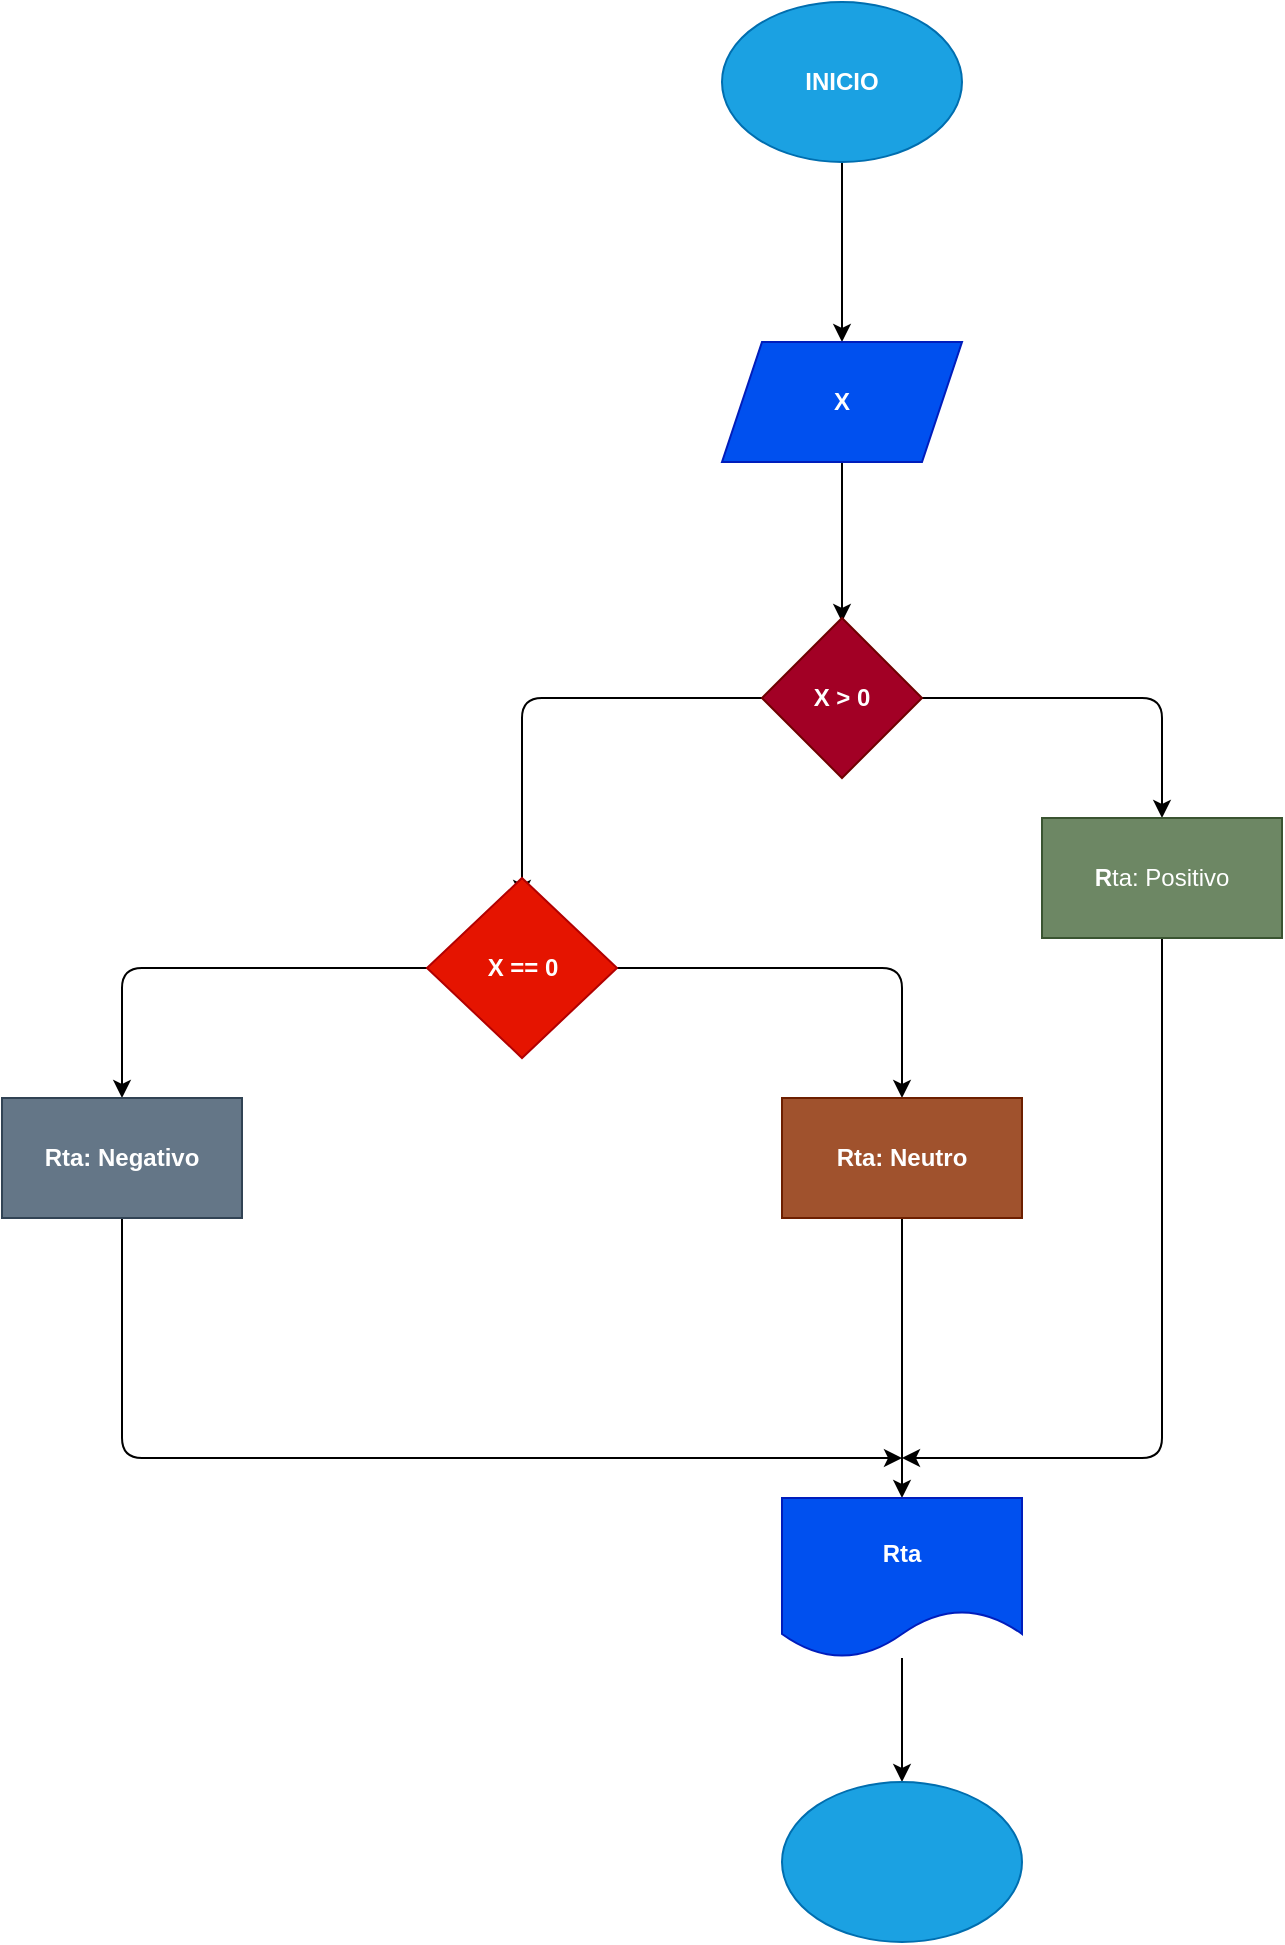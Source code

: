 <mxfile>
    <diagram id="oPVyj46FQh9bOHaPyM8k" name="Página-1">
        <mxGraphModel dx="1438" dy="437" grid="1" gridSize="10" guides="1" tooltips="1" connect="1" arrows="1" fold="1" page="1" pageScale="1" pageWidth="827" pageHeight="1169" math="0" shadow="0">
            <root>
                <mxCell id="0"/>
                <mxCell id="1" parent="0"/>
                <mxCell id="4" value="" style="edgeStyle=none;html=1;" parent="1" source="2" target="3" edge="1">
                    <mxGeometry relative="1" as="geometry"/>
                </mxCell>
                <mxCell id="2" value="&lt;b&gt;INICIO&lt;/b&gt;" style="ellipse;whiteSpace=wrap;html=1;fillColor=#1ba1e2;fontColor=#ffffff;strokeColor=#006EAF;" parent="1" vertex="1">
                    <mxGeometry x="140" y="100" width="120" height="80" as="geometry"/>
                </mxCell>
                <mxCell id="6" value="" style="edgeStyle=none;html=1;" parent="1" source="3" edge="1">
                    <mxGeometry relative="1" as="geometry">
                        <mxPoint x="200" y="410" as="targetPoint"/>
                    </mxGeometry>
                </mxCell>
                <mxCell id="3" value="&lt;b&gt;X&lt;/b&gt;" style="shape=parallelogram;perimeter=parallelogramPerimeter;whiteSpace=wrap;html=1;fixedSize=1;fillColor=#0050ef;fontColor=#ffffff;strokeColor=#001DBC;" parent="1" vertex="1">
                    <mxGeometry x="140" y="270" width="120" height="60" as="geometry"/>
                </mxCell>
                <mxCell id="10" value="" style="edgeStyle=none;html=1;" parent="1" source="7" target="9" edge="1">
                    <mxGeometry relative="1" as="geometry">
                        <Array as="points">
                            <mxPoint x="40" y="448"/>
                        </Array>
                    </mxGeometry>
                </mxCell>
                <mxCell id="13" style="edgeStyle=none;html=1;exitX=1;exitY=0.5;exitDx=0;exitDy=0;" parent="1" source="7" edge="1">
                    <mxGeometry relative="1" as="geometry">
                        <mxPoint x="360" y="508" as="targetPoint"/>
                        <Array as="points">
                            <mxPoint x="360" y="448"/>
                        </Array>
                    </mxGeometry>
                </mxCell>
                <mxCell id="7" value="&lt;b&gt;X &amp;gt; 0&lt;/b&gt;" style="rhombus;whiteSpace=wrap;html=1;fillColor=#a20025;fontColor=#ffffff;strokeColor=#6F0000;" parent="1" vertex="1">
                    <mxGeometry x="160" y="408" width="80" height="80" as="geometry"/>
                </mxCell>
                <mxCell id="9" value="" style="shape=waypoint;sketch=0;size=6;pointerEvents=1;points=[];fillColor=default;resizable=0;rotatable=0;perimeter=centerPerimeter;snapToPoint=1;" parent="1" vertex="1">
                    <mxGeometry x="30" y="538" width="20" height="20" as="geometry"/>
                </mxCell>
                <mxCell id="24" style="edgeStyle=none;html=1;" parent="1" source="14" edge="1">
                    <mxGeometry relative="1" as="geometry">
                        <mxPoint x="230" y="828" as="targetPoint"/>
                        <Array as="points">
                            <mxPoint x="360" y="828"/>
                        </Array>
                    </mxGeometry>
                </mxCell>
                <mxCell id="14" value="&lt;b&gt;R&lt;/b&gt;ta: Positivo" style="whiteSpace=wrap;html=1;fillColor=#6d8764;fontColor=#ffffff;strokeColor=#3A5431;" parent="1" vertex="1">
                    <mxGeometry x="300" y="508" width="120" height="60" as="geometry"/>
                </mxCell>
                <mxCell id="18" style="edgeStyle=none;html=1;exitX=0;exitY=0.5;exitDx=0;exitDy=0;" parent="1" source="16" target="20" edge="1">
                    <mxGeometry relative="1" as="geometry">
                        <mxPoint x="-160" y="678" as="targetPoint"/>
                        <Array as="points">
                            <mxPoint x="-160" y="583"/>
                        </Array>
                    </mxGeometry>
                </mxCell>
                <mxCell id="19" style="edgeStyle=none;html=1;exitX=1;exitY=0.5;exitDx=0;exitDy=0;" parent="1" source="16" target="22" edge="1">
                    <mxGeometry relative="1" as="geometry">
                        <mxPoint x="230" y="678" as="targetPoint"/>
                        <Array as="points">
                            <mxPoint x="230" y="583"/>
                        </Array>
                    </mxGeometry>
                </mxCell>
                <mxCell id="16" value="&lt;b&gt;X == 0&lt;/b&gt;" style="rhombus;whiteSpace=wrap;html=1;sketch=0;fillColor=#e51400;fontColor=#ffffff;strokeColor=#B20000;" parent="1" vertex="1">
                    <mxGeometry x="-7.5" y="538" width="95" height="90" as="geometry"/>
                </mxCell>
                <mxCell id="23" style="edgeStyle=none;html=1;" parent="1" source="20" edge="1">
                    <mxGeometry relative="1" as="geometry">
                        <mxPoint x="230" y="828" as="targetPoint"/>
                        <Array as="points">
                            <mxPoint x="-160" y="828"/>
                        </Array>
                    </mxGeometry>
                </mxCell>
                <mxCell id="20" value="&lt;b&gt;Rta: Negativo&lt;/b&gt;" style="rounded=0;whiteSpace=wrap;html=1;fillColor=#647687;fontColor=#ffffff;strokeColor=#314354;" parent="1" vertex="1">
                    <mxGeometry x="-220" y="648" width="120" height="60" as="geometry"/>
                </mxCell>
                <mxCell id="25" style="edgeStyle=none;html=1;" parent="1" source="22" target="27" edge="1">
                    <mxGeometry relative="1" as="geometry">
                        <mxPoint x="230" y="888" as="targetPoint"/>
                    </mxGeometry>
                </mxCell>
                <mxCell id="22" value="&lt;b&gt;Rta: Neutro&lt;/b&gt;" style="rounded=0;whiteSpace=wrap;html=1;fillColor=#a0522d;fontColor=#ffffff;strokeColor=#6D1F00;" parent="1" vertex="1">
                    <mxGeometry x="170" y="648" width="120" height="60" as="geometry"/>
                </mxCell>
                <mxCell id="28" style="edgeStyle=none;html=1;" parent="1" source="27" target="29" edge="1">
                    <mxGeometry relative="1" as="geometry">
                        <mxPoint x="230" y="998" as="targetPoint"/>
                    </mxGeometry>
                </mxCell>
                <mxCell id="27" value="&lt;b&gt;Rta&lt;/b&gt;" style="shape=document;whiteSpace=wrap;html=1;boundedLbl=1;fillColor=#0050ef;fontColor=#ffffff;strokeColor=#001DBC;" parent="1" vertex="1">
                    <mxGeometry x="170" y="848" width="120" height="80" as="geometry"/>
                </mxCell>
                <mxCell id="29" value="" style="ellipse;whiteSpace=wrap;html=1;fillColor=#1ba1e2;fontColor=#ffffff;strokeColor=#006EAF;" parent="1" vertex="1">
                    <mxGeometry x="170" y="990" width="120" height="80" as="geometry"/>
                </mxCell>
            </root>
        </mxGraphModel>
    </diagram>
</mxfile>
